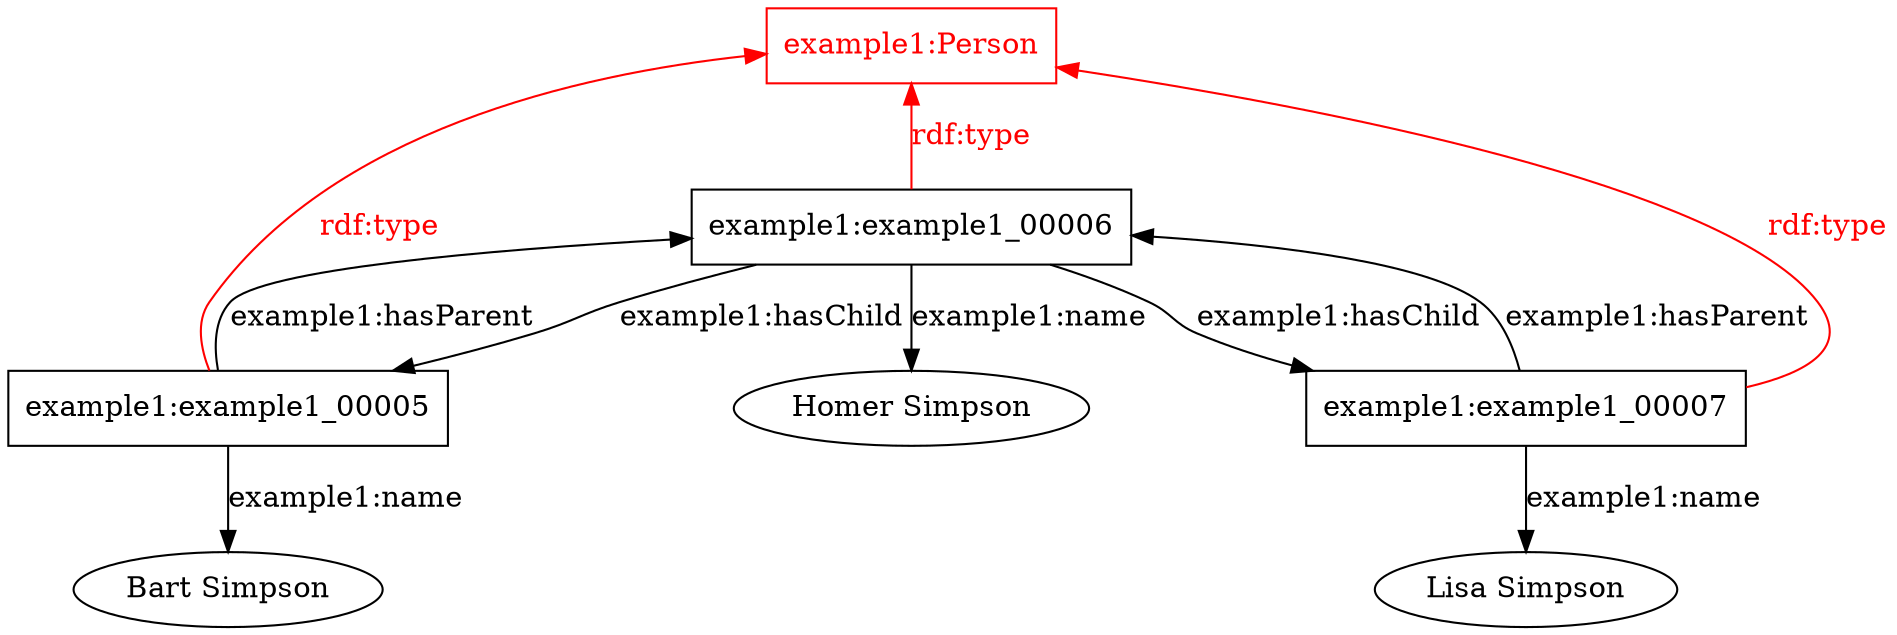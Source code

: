 digraph "example1" {

    graph [font="Arial"]

    "example1:Person" [shape=box, color="0.0,1.0,1.0", fontcolor="0.0,1.0,1.0"]

    "example1:example1_00005" [shape=box]
    "example1:Person" -> "example1:example1_00005" [dir=back, label="rdf:type", color="0.0,1.0,1.0", fontcolor="0.0,1.0,1.0"]
    "example1:example1_00006" -> "example1:example1_00005" [dir=back, label="example1:hasParent"]
    "example1:example1_00005" -> "Bart Simpson" [label="example1:name"]

    "example1:example1_00006" [shape=box]
    "example1:Person" -> "example1:example1_00006" [dir=back, label="rdf:type", color="0.0,1.0,1.0", fontcolor="0.0,1.0,1.0"]
    "example1:example1_00006" -> "Homer Simpson" [label="example1:name"]
    "example1:example1_00006" -> "example1:example1_00005" [label="example1:hasChild"]
    "example1:example1_00006" -> "example1:example1_00007" [label="example1:hasChild"]

    "example1:example1_00007" [shape=box]
    "example1:Person" -> "example1:example1_00007" [dir=back, label="rdf:type", color="0.0,1.0,1.0", fontcolor="0.0,1.0,1.0"]
    "example1:example1_00006" -> "example1:example1_00007" [dir=back, label="example1:hasParent"]
    "example1:example1_00007" -> "Lisa Simpson" [label="example1:name"]

}
